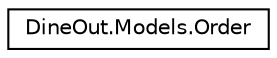 digraph "Graphical Class Hierarchy"
{
 // LATEX_PDF_SIZE
  edge [fontname="Helvetica",fontsize="10",labelfontname="Helvetica",labelfontsize="10"];
  node [fontname="Helvetica",fontsize="10",shape=record];
  rankdir="LR";
  Node0 [label="DineOut.Models.Order",height=0.2,width=0.4,color="black", fillcolor="white", style="filled",URL="$class_dine_out_1_1_models_1_1_order.html",tooltip=" "];
}
